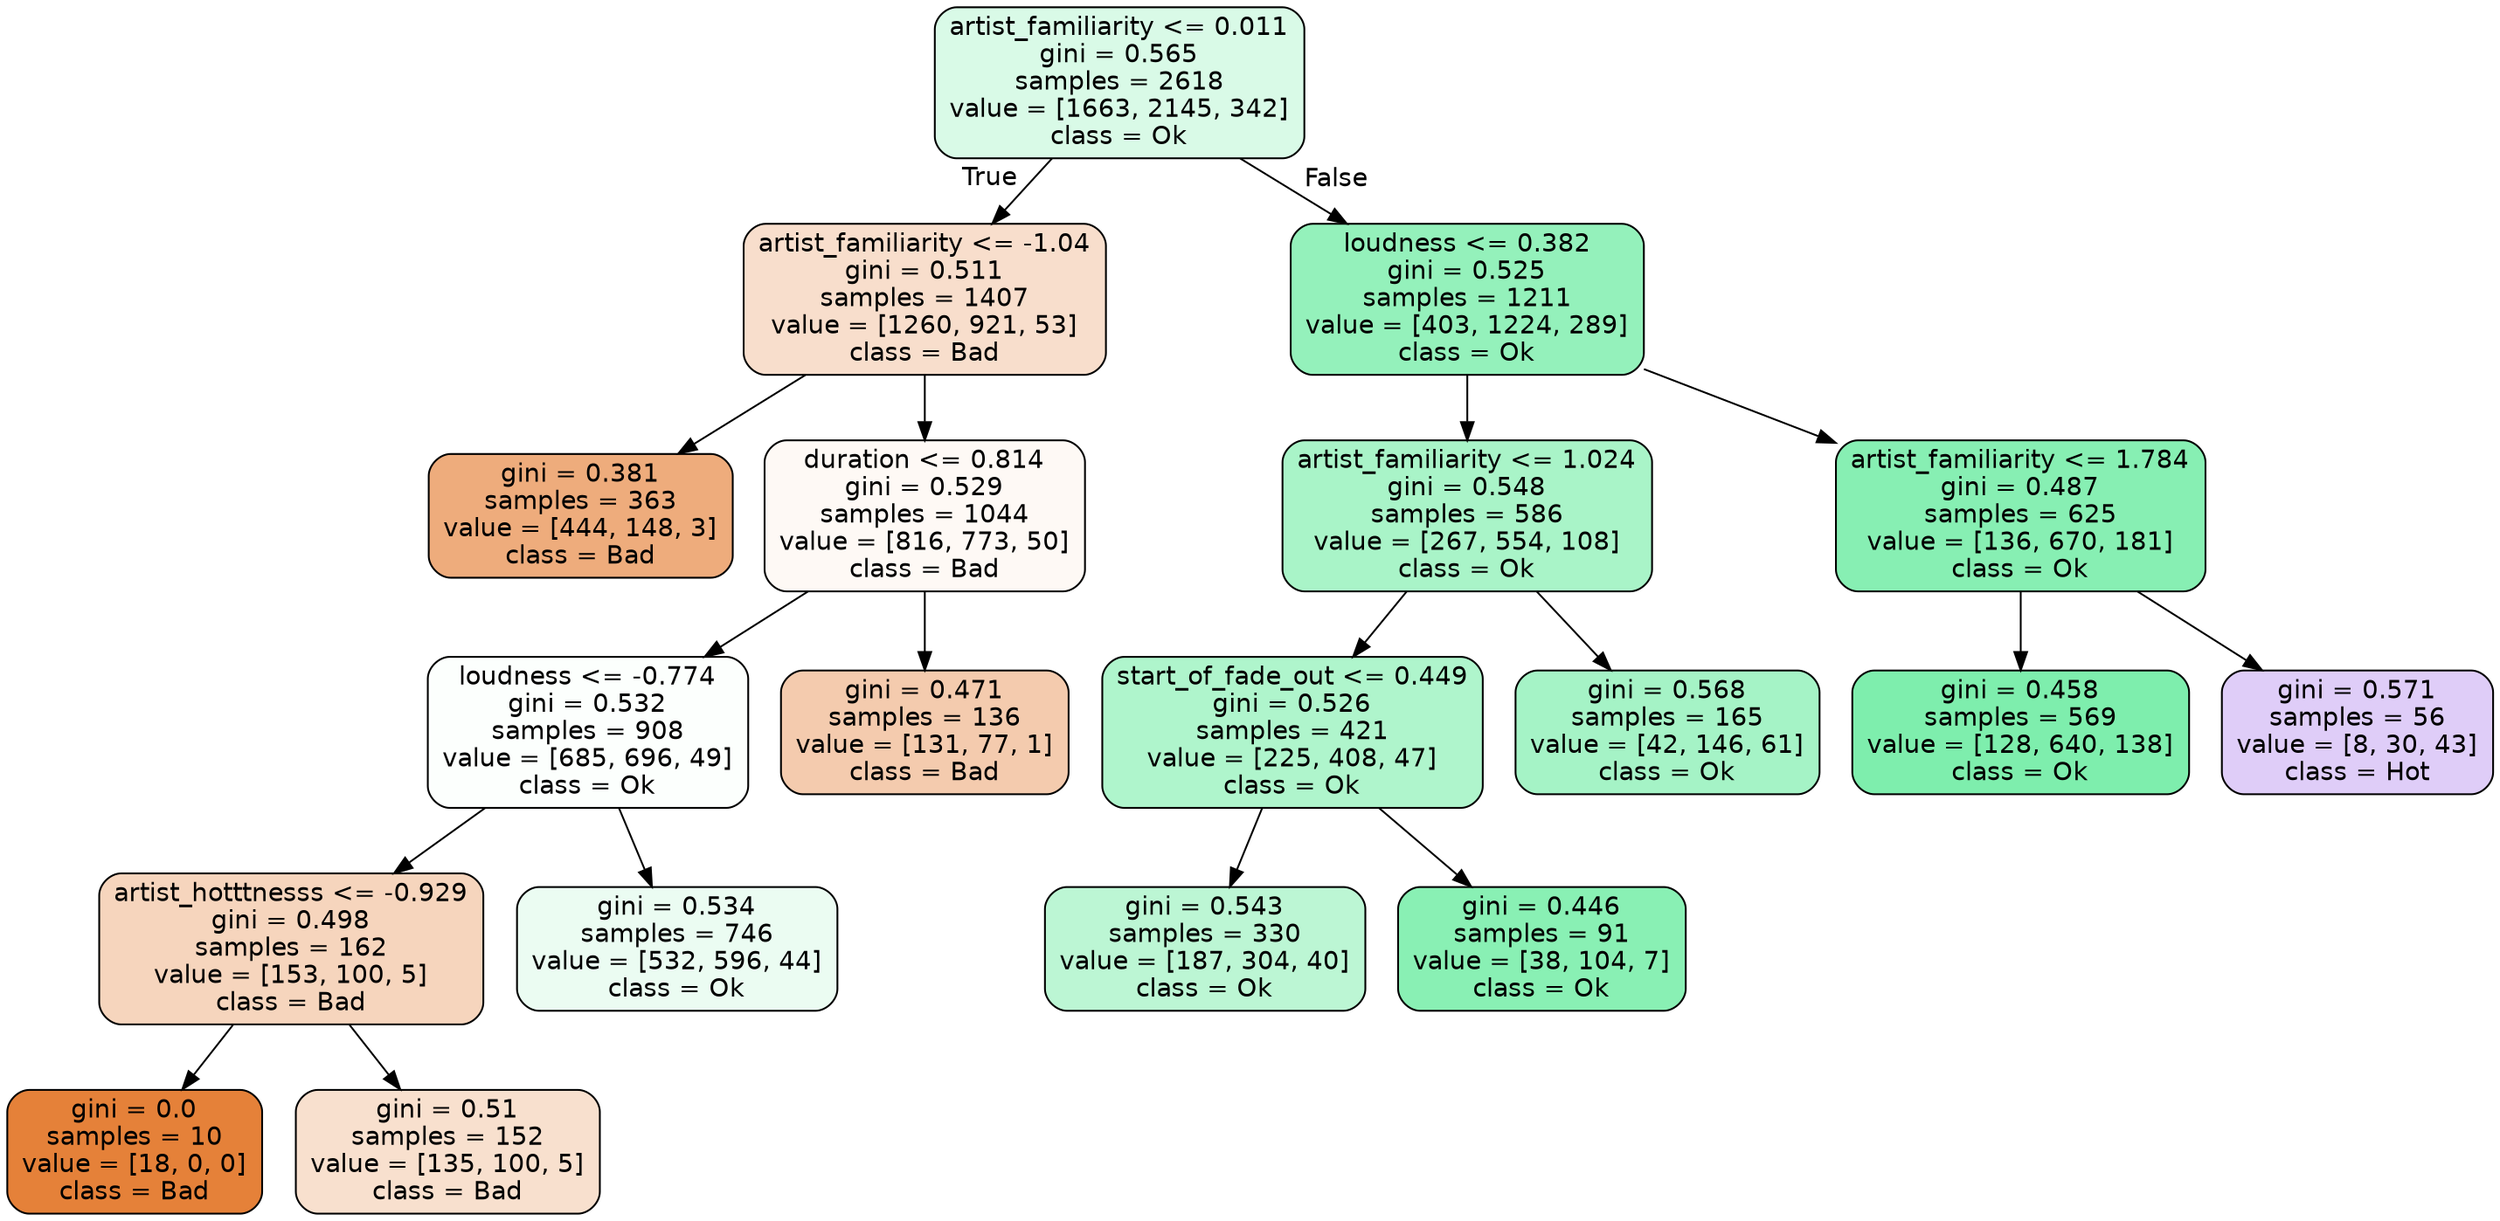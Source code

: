 digraph Tree {
node [shape=box, style="filled, rounded", color="black", fontname=helvetica] ;
edge [fontname=helvetica] ;
0 [label="artist_familiarity <= 0.011\ngini = 0.565\nsamples = 2618\nvalue = [1663, 2145, 342]\nclass = Ok", fillcolor="#d9fae7"] ;
1 [label="artist_familiarity <= -1.04\ngini = 0.511\nsamples = 1407\nvalue = [1260, 921, 53]\nclass = Bad", fillcolor="#f8decc"] ;
0 -> 1 [labeldistance=2.5, labelangle=45, headlabel="True"] ;
3 [label="gini = 0.381\nsamples = 363\nvalue = [444, 148, 3]\nclass = Bad", fillcolor="#eeac7c"] ;
1 -> 3 ;
4 [label="duration <= 0.814\ngini = 0.529\nsamples = 1044\nvalue = [816, 773, 50]\nclass = Bad", fillcolor="#fef9f5"] ;
1 -> 4 ;
11 [label="loudness <= -0.774\ngini = 0.532\nsamples = 908\nvalue = [685, 696, 49]\nclass = Ok", fillcolor="#fcfffd"] ;
4 -> 11 ;
13 [label="artist_hotttnesss <= -0.929\ngini = 0.498\nsamples = 162\nvalue = [153, 100, 5]\nclass = Bad", fillcolor="#f6d5bd"] ;
11 -> 13 ;
15 [label="gini = 0.0\nsamples = 10\nvalue = [18, 0, 0]\nclass = Bad", fillcolor="#e58139"] ;
13 -> 15 ;
16 [label="gini = 0.51\nsamples = 152\nvalue = [135, 100, 5]\nclass = Bad", fillcolor="#f8e0ce"] ;
13 -> 16 ;
14 [label="gini = 0.534\nsamples = 746\nvalue = [532, 596, 44]\nclass = Ok", fillcolor="#ebfcf2"] ;
11 -> 14 ;
12 [label="gini = 0.471\nsamples = 136\nvalue = [131, 77, 1]\nclass = Bad", fillcolor="#f4cbae"] ;
4 -> 12 ;
2 [label="loudness <= 0.382\ngini = 0.525\nsamples = 1211\nvalue = [403, 1224, 289]\nclass = Ok", fillcolor="#94f1bb"] ;
0 -> 2 [labeldistance=2.5, labelangle=-45, headlabel="False"] ;
5 [label="artist_familiarity <= 1.024\ngini = 0.548\nsamples = 586\nvalue = [267, 554, 108]\nclass = Ok", fillcolor="#a9f4c8"] ;
2 -> 5 ;
9 [label="start_of_fade_out <= 0.449\ngini = 0.526\nsamples = 421\nvalue = [225, 408, 47]\nclass = Ok", fillcolor="#aff5cc"] ;
5 -> 9 ;
17 [label="gini = 0.543\nsamples = 330\nvalue = [187, 304, 40]\nclass = Ok", fillcolor="#bcf6d4"] ;
9 -> 17 ;
18 [label="gini = 0.446\nsamples = 91\nvalue = [38, 104, 7]\nclass = Ok", fillcolor="#89f0b4"] ;
9 -> 18 ;
10 [label="gini = 0.568\nsamples = 165\nvalue = [42, 146, 61]\nclass = Ok", fillcolor="#a5f3c6"] ;
5 -> 10 ;
6 [label="artist_familiarity <= 1.784\ngini = 0.487\nsamples = 625\nvalue = [136, 670, 181]\nclass = Ok", fillcolor="#87efb3"] ;
2 -> 6 ;
7 [label="gini = 0.458\nsamples = 569\nvalue = [128, 640, 138]\nclass = Ok", fillcolor="#7eeead"] ;
6 -> 7 ;
8 [label="gini = 0.571\nsamples = 56\nvalue = [8, 30, 43]\nclass = Hot", fillcolor="#dfcdf8"] ;
6 -> 8 ;
}